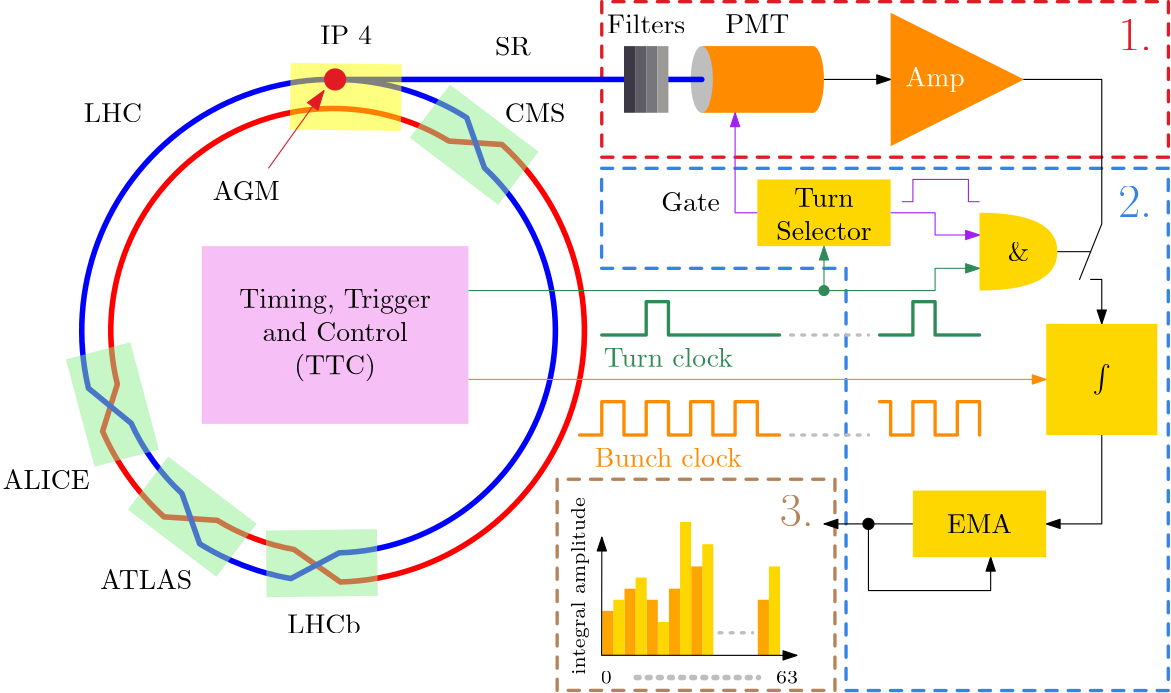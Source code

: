 <?xml version="1.0"?>
<!DOCTYPE ipe SYSTEM "ipe.dtd">
<ipe version="70218" creator="Ipe 7.2.24">
<info created="D:20240316174439" modified="D:20240514153226"/>
<ipestyle name="basic">
<symbol name="arrow/arc(spx)">
<path stroke="sym-stroke" fill="sym-stroke" pen="sym-pen">
0 0 m
-1 0.333 l
-1 -0.333 l
h
</path>
</symbol>
<symbol name="arrow/farc(spx)">
<path stroke="sym-stroke" fill="white" pen="sym-pen">
0 0 m
-1 0.333 l
-1 -0.333 l
h
</path>
</symbol>
<symbol name="arrow/ptarc(spx)">
<path stroke="sym-stroke" fill="sym-stroke" pen="sym-pen">
0 0 m
-1 0.333 l
-0.8 0 l
-1 -0.333 l
h
</path>
</symbol>
<symbol name="arrow/fptarc(spx)">
<path stroke="sym-stroke" fill="white" pen="sym-pen">
0 0 m
-1 0.333 l
-0.8 0 l
-1 -0.333 l
h
</path>
</symbol>
<symbol name="mark/circle(sx)" transformations="translations">
<path fill="sym-stroke">
0.6 0 0 0.6 0 0 e
0.4 0 0 0.4 0 0 e
</path>
</symbol>
<symbol name="mark/disk(sx)" transformations="translations">
<path fill="sym-stroke">
0.6 0 0 0.6 0 0 e
</path>
</symbol>
<symbol name="mark/fdisk(sfx)" transformations="translations">
<group>
<path fill="sym-fill">
0.5 0 0 0.5 0 0 e
</path>
<path fill="sym-stroke" fillrule="eofill">
0.6 0 0 0.6 0 0 e
0.4 0 0 0.4 0 0 e
</path>
</group>
</symbol>
<symbol name="mark/box(sx)" transformations="translations">
<path fill="sym-stroke" fillrule="eofill">
-0.6 -0.6 m
0.6 -0.6 l
0.6 0.6 l
-0.6 0.6 l
h
-0.4 -0.4 m
0.4 -0.4 l
0.4 0.4 l
-0.4 0.4 l
h
</path>
</symbol>
<symbol name="mark/square(sx)" transformations="translations">
<path fill="sym-stroke">
-0.6 -0.6 m
0.6 -0.6 l
0.6 0.6 l
-0.6 0.6 l
h
</path>
</symbol>
<symbol name="mark/fsquare(sfx)" transformations="translations">
<group>
<path fill="sym-fill">
-0.5 -0.5 m
0.5 -0.5 l
0.5 0.5 l
-0.5 0.5 l
h
</path>
<path fill="sym-stroke" fillrule="eofill">
-0.6 -0.6 m
0.6 -0.6 l
0.6 0.6 l
-0.6 0.6 l
h
-0.4 -0.4 m
0.4 -0.4 l
0.4 0.4 l
-0.4 0.4 l
h
</path>
</group>
</symbol>
<symbol name="mark/cross(sx)" transformations="translations">
<group>
<path fill="sym-stroke">
-0.43 -0.57 m
0.57 0.43 l
0.43 0.57 l
-0.57 -0.43 l
h
</path>
<path fill="sym-stroke">
-0.43 0.57 m
0.57 -0.43 l
0.43 -0.57 l
-0.57 0.43 l
h
</path>
</group>
</symbol>
<symbol name="arrow/fnormal(spx)">
<path stroke="sym-stroke" fill="white" pen="sym-pen">
0 0 m
-1 0.333 l
-1 -0.333 l
h
</path>
</symbol>
<symbol name="arrow/pointed(spx)">
<path stroke="sym-stroke" fill="sym-stroke" pen="sym-pen">
0 0 m
-1 0.333 l
-0.8 0 l
-1 -0.333 l
h
</path>
</symbol>
<symbol name="arrow/fpointed(spx)">
<path stroke="sym-stroke" fill="white" pen="sym-pen">
0 0 m
-1 0.333 l
-0.8 0 l
-1 -0.333 l
h
</path>
</symbol>
<symbol name="arrow/linear(spx)">
<path stroke="sym-stroke" pen="sym-pen">
-1 0.333 m
0 0 l
-1 -0.333 l
</path>
</symbol>
<symbol name="arrow/fdouble(spx)">
<path stroke="sym-stroke" fill="white" pen="sym-pen">
0 0 m
-1 0.333 l
-1 -0.333 l
h
-1 0 m
-2 0.333 l
-2 -0.333 l
h
</path>
</symbol>
<symbol name="arrow/double(spx)">
<path stroke="sym-stroke" fill="sym-stroke" pen="sym-pen">
0 0 m
-1 0.333 l
-1 -0.333 l
h
-1 0 m
-2 0.333 l
-2 -0.333 l
h
</path>
</symbol>
<symbol name="arrow/mid-normal(spx)">
<path stroke="sym-stroke" fill="sym-stroke" pen="sym-pen">
0.5 0 m
-0.5 0.333 l
-0.5 -0.333 l
h
</path>
</symbol>
<symbol name="arrow/mid-fnormal(spx)">
<path stroke="sym-stroke" fill="white" pen="sym-pen">
0.5 0 m
-0.5 0.333 l
-0.5 -0.333 l
h
</path>
</symbol>
<symbol name="arrow/mid-pointed(spx)">
<path stroke="sym-stroke" fill="sym-stroke" pen="sym-pen">
0.5 0 m
-0.5 0.333 l
-0.3 0 l
-0.5 -0.333 l
h
</path>
</symbol>
<symbol name="arrow/mid-fpointed(spx)">
<path stroke="sym-stroke" fill="white" pen="sym-pen">
0.5 0 m
-0.5 0.333 l
-0.3 0 l
-0.5 -0.333 l
h
</path>
</symbol>
<symbol name="arrow/mid-double(spx)">
<path stroke="sym-stroke" fill="sym-stroke" pen="sym-pen">
1 0 m
0 0.333 l
0 -0.333 l
h
0 0 m
-1 0.333 l
-1 -0.333 l
h
</path>
</symbol>
<symbol name="arrow/mid-fdouble(spx)">
<path stroke="sym-stroke" fill="white" pen="sym-pen">
1 0 m
0 0.333 l
0 -0.333 l
h
0 0 m
-1 0.333 l
-1 -0.333 l
h
</path>
</symbol>
<anglesize name="22.5 deg" value="22.5"/>
<anglesize name="30 deg" value="30"/>
<anglesize name="45 deg" value="45"/>
<anglesize name="60 deg" value="60"/>
<anglesize name="90 deg" value="90"/>
<arrowsize name="large" value="10"/>
<arrowsize name="small" value="5"/>
<arrowsize name="tiny" value="3"/>
<color name="blue" value="0 0 1"/>
<color name="brown" value="0.647 0.165 0.165"/>
<color name="darkblue" value="0 0 0.545"/>
<color name="darkcyan" value="0 0.545 0.545"/>
<color name="darkgray" value="0.663"/>
<color name="darkgreen" value="0 0.392 0"/>
<color name="darkmagenta" value="0.545 0 0.545"/>
<color name="darkorange" value="1 0.549 0"/>
<color name="darkred" value="0.545 0 0"/>
<color name="gold" value="1 0.843 0"/>
<color name="gray" value="0.745"/>
<color name="green" value="0 1 0"/>
<color name="lightblue" value="0.678 0.847 0.902"/>
<color name="lightcyan" value="0.878 1 1"/>
<color name="lightgray" value="0.827"/>
<color name="lightgreen" value="0.565 0.933 0.565"/>
<color name="lightyellow" value="1 1 0.878"/>
<color name="navy" value="0 0 0.502"/>
<color name="orange" value="1 0.647 0"/>
<color name="pink" value="1 0.753 0.796"/>
<color name="purple" value="0.627 0.125 0.941"/>
<color name="red" value="1 0 0"/>
<color name="seagreen" value="0.18 0.545 0.341"/>
<color name="turquoise" value="0.251 0.878 0.816"/>
<color name="violet" value="0.933 0.51 0.933"/>
<color name="yellow" value="1 1 0"/>
<dashstyle name="dash dot dotted" value="[4 2 1 2 1 2] 0"/>
<dashstyle name="dash dotted" value="[4 2 1 2] 0"/>
<dashstyle name="dashed" value="[4] 0"/>
<dashstyle name="dotted" value="[1 3] 0"/>
<gridsize name="10 pts (~3.5 mm)" value="10"/>
<gridsize name="14 pts (~5 mm)" value="14"/>
<gridsize name="16 pts (~6 mm)" value="16"/>
<gridsize name="20 pts (~7 mm)" value="20"/>
<gridsize name="28 pts (~10 mm)" value="28"/>
<gridsize name="32 pts (~12 mm)" value="32"/>
<gridsize name="4 pts" value="4"/>
<gridsize name="56 pts (~20 mm)" value="56"/>
<gridsize name="8 pts (~3 mm)" value="8"/>
<opacity name="10%" value="0.1"/>
<opacity name="30%" value="0.3"/>
<opacity name="50%" value="0.5"/>
<opacity name="75%" value="0.75"/>
<pen name="fat" value="1.2"/>
<pen name="heavier" value="0.8"/>
<pen name="ultrafat" value="2"/>
<symbolsize name="large" value="5"/>
<symbolsize name="small" value="2"/>
<symbolsize name="tiny" value="1.1"/>
<textsize name="Huge" value="\Huge"/>
<textsize name="LARGE" value="\LARGE"/>
<textsize name="Large" value="\Large"/>
<textsize name="footnote" value="\footnotesize"/>
<textsize name="huge" value="\huge"/>
<textsize name="large" value="\large"/>
<textsize name="script" value="\scriptsize"/>
<textsize name="small" value="\small"/>
<textsize name="tiny" value="\tiny"/>
<textstyle name="center" begin="\begin{center}" end="\end{center}"/>
<textstyle name="item" begin="\begin{itemize}\item{}" end="\end{itemize}"/>
<textstyle name="itemize" begin="\begin{itemize}" end="\end{itemize}"/>
<tiling name="falling" angle="-60" step="4" width="1"/>
<tiling name="rising" angle="30" step="4" width="1"/>
</ipestyle>
<page>
<layer name="alpha"/>
<view layers="alpha" active="alpha"/>
<path layer="alpha" stroke="0.878 0.106 0.141" dash="dashed" pen="fat" cap="1" join="1">
224 824 m
224 768 l
428 768 l
428 824 l
h
</path>
<path matrix="1 0 0 1 -0.0582013 0" stroke="0.208 0.518 0.894" dash="dashed" pen="fat" cap="1" join="1">
224 764 m
428 764 l
428 576 l
312 576 l
312 728 l
224 728 l
224 764 l
</path>
<path matrix="1 0 0 1 -0.0582013 0.0582013" stroke="0.71 0.514 0.353" dash="dashed" pen="fat" cap="1" join="1">
208 652 m
208 576 l
308 576 l
308 652 l
h
</path>
<path matrix="1 0 0 1 8 0" stroke="seagreen" arrow="normal/small">
296 720 m
296 736 l
</path>
<path stroke="black" cap="1" join="1" rarrow="normal/small">
404 708 m
404 724 l
400 724 l
</path>
<path stroke="black" cap="1" join="1">
396 724 m
404 744 l
404 796 l
368 796 l
400 734 m
388 734 l
</path>
<path matrix="1 0 0 1 0 16" stroke="black" arrow="normal/small">
320 620 m
320 596 l
364 596 l
364 608 l
</path>
<path stroke="black" rarrow="normal/small">
384 636 m
404 636 l
404 668 l
</path>
<path matrix="1 0 0 1 24 0" stroke="black" arrow="normal/small">
276 796 m
304 796 l
</path>
<path matrix="1 0 0 1 28 0" fill="darkorange">
4 0 0 12 272 796 e
</path>
<path matrix="1 0 0 1 28 0" fill="darkorange">
272 808 m
232 808 l
232 784 l
272 784 l
</path>
<path matrix="0.333333 0 0 1 169.333 12" fill="gray">
12 0 0 12 272 784 e
</path>
<path stroke="blue" pen="ultrafat" cap="1" join="1">
128 796 m
232 796 l
</path>
<path matrix="0.796981 -0.604004 0.604004 0.796981 -399.981 221.786" stroke="red" pen="ultrafat">
136 624.401 m
120 613.845 l
90.5097 0 0 -90.5097 128 704 83.7736 625.031 a
77.7506 641.751 l
80 0 0 -80 128 704 120 783.599 a
136 794.155 l
90.5097 0 0 -90.5097 128 704 184.754 633.495 a
164.357 632.739 l
80 0 0 -80 128 704 136 624.401 a
h
</path>
<path matrix="0.796981 -0.604004 0.604004 0.796981 -399.923 221.786" stroke="blue" pen="ultrafat">
120 624.401 m
136 613.845 l
90.5097 0 0 90.5097 128 704 169.775 623.708 a
178.025 641.57 l
80 0 0 80 128 704 136 783.599 a
120 794.155 l
90.5097 0 0 90.5097 128 704 70.2819 634.282 a
90.1431 633.524 l
80 0 0 80 128 704 120 624.401 a
h
</path>
<path matrix="0.999908 -0.013539 0.013539 0.999908 6.04311 67.3337" fill="yellow" opacity="50%" stroke-opacity="opaque">
96 736 m
96 712 l
136 712 l
136 736 l
h
</path>
<path matrix="1 0 0 1 24 4" fill="darkorange">
304 816 m
304 768 l
352 792 l
304 816 l
</path>
<path matrix="1.5 0 0 1.33333 -64 -245.333" fill="violet" opacity="50%" stroke-opacity="opaque">
96 736 m
96 688 l
160 688 l
160 736 l
h
</path>
<text matrix="1 0 0 1 16 -12" transformations="translations" pos="112 716" stroke="black" type="minipage" width="87.028" height="19.079" depth="14.13" halign="center" valign="center">\center
Timing, Trigger \\
and Control\\
(TTC)</text>
<path matrix="0.825397 0 0 1 43.9365 -24" stroke="darkorange" arrow="normal/small">
160 712 m
412 712 l
</path>
<text matrix="1 0 0 1 -16 -44" transformations="translations" pos="264 740" stroke="seagreen" type="label" width="46.52" height="6.918" depth="0" halign="center" valign="center">Turn clock</text>
<text matrix="1 0 0 1 -20 -44" transformations="translations" pos="268 704" stroke="darkorange" type="label" width="52.996" height="6.918" depth="0" halign="center" valign="center">Bunch clock</text>
<text matrix="1 0 0 1 32 0" transformations="translations" pos="312 796" stroke="white" type="label" width="21.309" height="6.815" depth="1.93" halign="center" valign="center">Amp</text>
<text matrix="1 0 0 1 40 -8" transformations="translations" pos="240 824" stroke="black" type="label" width="23.108" height="6.808" depth="0" halign="center" valign="center">PMT</text>
<text matrix="1 0 0 1 4 -8" transformations="translations" pos="44 792" stroke="black" type="label" width="20.894" height="6.808" depth="0" halign="center" valign="center">LHC</text>
<text matrix="1 0 0 1 12 0" transformations="translations" pos="120 812" stroke="black" type="label" width="18.68" height="6.808" depth="0" halign="center" valign="center">IP 4</text>
<text matrix="1 0 0 1 -4 8" transformations="translations" pos="204 776" stroke="black" type="label" width="21.863" height="6.808" depth="0" halign="center" valign="center">CMS</text>
<path matrix="1 0 0 1 0 -20" stroke="seagreen" pen="fat" cap="1" join="1">
224 724 m
240 724 l
240 736 l
248 736 l
248 724 l
288 724 l
</path>
<text matrix="1 0 0 1 12 -28" transformations="translations" pos="12 680" stroke="black" type="label" width="31.272" height="6.808" depth="0" halign="center" valign="center">ALICE</text>
<text matrix="1 0 0 1 20 -8" transformations="translations" pos="40 624" stroke="black" type="label" width="33.07" height="6.808" depth="0" halign="center" valign="center">ATLAS</text>
<text matrix="1 0 0 1 8 0" transformations="translations" pos="116 600" stroke="black" type="label" width="26.429" height="6.918" depth="0" halign="center" valign="center">LHCb</text>
<path matrix="1.09091 0 0 0.857143 -69.0909 101.714" fill="gold">
320 768 m
320 740 l
364 740 l
364 768 l
h
</path>
<path stroke="purple" arrow="normal/small">
280 748 m
272 748 l
272 784 l
</path>
<text matrix="1 0 0 1 304 440" transformations="translations" pos="0 307.572" stroke="black" type="minipage" width="36.213" height="11.873" depth="6.89" halign="center" valign="center">\center
Turn\\
Selector</text>
<path stroke="purple" arrow="normal/small">
328 748 m
344 748 l
344 740 l
360 740 l
</path>
<path stroke="seagreen" rarrow="normal/small">
360 728 m
344 728 l
344 720 l
176 720 l
</path>
<path stroke="gray" dash="dotted" pen="fat" cap="1" join="1">
292 704 m
320 704 l
</path>
<path matrix="1 0 0 1 -8 0" stroke="seagreen" pen="fat" cap="1" join="1">
332 704 m
344 704 l
344 716 l
352 716 l
352 704 l
368 704 l
</path>
<path stroke="purple">
332 752 m
336 752 l
336 760 l
356 760 l
356 752 l
360 752 l
</path>
<path matrix="1 0 0 1 -4 0" stroke="darkorange" pen="fat" cap="1" join="1">
328 680 m
332 680 l
332 668 l
340 668 l
340 680 l
348 680 l
348 668 l
356 668 l
356 680 l
364 680 l
364 668 l
</path>
<path stroke="gray" dash="dotted" pen="fat" cap="1" opacity="75%" stroke-opacity="opaque">
292 668 m
320 668 l
</path>
<text matrix="1 0 0 1 20 -16" transformations="translations" pos="236 768" stroke="black" type="label" width="21.101" height="6.808" depth="0" halign="center" valign="center">Gate</text>
<path matrix="0.923077 0 0 0.857143 22.1538 89.1429" fill="gold">
340 652 m
340 624 l
392 624 l
392 652 l
h
</path>
<text matrix="1 0 0 1 4 -4" transformations="translations" pos="356 640" stroke="black" type="label" width="23.385" height="6.808" depth="0" halign="center" valign="center">EMA</text>
<path matrix="1 0 0 1 0 16" stroke="black" arrow="normal/small">
336 620 m
304 620 l
</path>
<path matrix="1 0 0 1 -96 -96" stroke="black" fill="black">
2 0 0 2 416 732 e
</path>
<path matrix="1 0 0 1 -35.8202 -11.3124" fill="gold">
300 600 m
300 640 l
296 640 l
296 600 l
h
</path>
<path matrix="1 0 0 1 -35.8202 -11.3124" fill="orange">
292 600 m
292 632 l
296 632 l
296 600 l
h
</path>
<path matrix="1 0 0 1 -35.8202 -11.3124" fill="gold">
288 600 m
288 648 l
292 648 l
292 600 l
h
</path>
<path matrix="1 0 0 1 -35.8202 -11.3124" fill="orange">
288 600 m
288 624 l
284 624 l
284 600 l
h
</path>
<path matrix="1 0 0 1 -35.8202 -11.3124" fill="gold">
284 600 m
284 612 l
280 612 l
280 600 l
h
</path>
<path matrix="1 0 0 1 -35.8202 -11.3124" fill="orange">
280 600 m
280 620 l
276 620 l
276 600 l
h
</path>
<path matrix="1 0 0 1 -35.8202 -11.3124" fill="gold">
276 600 m
276 628 l
272 628 l
272 600 l
h
</path>
<path matrix="1 0 0 1 -35.8202 -11.3124" fill="orange">
272 600 m
272 624 l
268 624 l
268 600 l
h
</path>
<path matrix="1 0 0 1 -35.8202 -11.3124" fill="gold">
268 600 m
268 620 l
264 620 l
264 600 l
h
</path>
<path matrix="1 0 0 1 -35.8202 -11.3124" fill="orange">
264 600 m
264 616 l
260 616 l
260 600 l
h
</path>
<path matrix="1 0 0 1 48.1643 -11.3124" fill="gold">
240 600 m
240 632 l
236 632 l
236 600 l
h
</path>
<path matrix="1 0 0 1 48.1643 -11.3124" fill="orange">
236 600 m
236 620 l
232 620 l
232 600 l
h
</path>
<text matrix="1 0 0 1 58.6987 -15.2542" transformations="translations" pos="232 596" stroke="black" type="label" width="7.942" height="4.494" depth="0" halign="center" valign="center" size="script">63</text>
<text matrix="1 0 0 1 -6.40773 -15.2542" transformations="translations" pos="232 596" stroke="black" type="label" width="3.971" height="4.494" depth="0" halign="center" valign="center" size="script">0</text>
<path matrix="1 0 0 1 -7.59259 -11.3124" stroke="gray" dash="dotted" pen="ultrafat" cap="1" join="1">
244 592 m
288 592 l
</path>
<path matrix="0.796981 -0.604004 0.604004 0.796981 -351.703 265.545" fill="lightgreen" opacity="50%" stroke-opacity="opaque">
96 736 m
96 712 l
136 712 l
136 736 l
h
</path>
<path matrix="0.258269 -0.966073 0.966073 0.258269 -681.562 604.06" fill="lightgreen" opacity="50%" stroke-opacity="opaque">
96 736 m
96 712 l
136 712 l
136 736 l
h
</path>
<path matrix="0.999922 0.0125276 -0.0125276 0.999922 16.2984 -103.546" fill="lightgreen" opacity="50%" stroke-opacity="opaque">
96 736 m
96 712 l
136 712 l
136 736 l
h
</path>
<path matrix="0.796981 -0.604004 0.604004 0.796981 -453.175 131.652" fill="lightgreen" opacity="50%" stroke-opacity="opaque">
96 736 m
96 712 l
136 712 l
136 736 l
h
</path>
<path matrix="1 0 0 1 -8 0" fill="gold">
368 748 m
396 748
396 734 c
396 720
368 720 c
368 732
368 748 c
h
</path>
<path matrix="1 0 0 1 -112 -12" fill="seagreen">
2 0 0 2 416 732 e
</path>
<path stroke="darkorange" pen="fat" cap="1" join="1" opacity="75%" stroke-opacity="opaque">
216 668 m
224 668 l
224 680 l
232 680 l
232 668 l
240 668 l
240 680 l
248 680 l
248 668 l
256 668 l
256 680 l
264 680 l
264 668 l
272 668 l
272 680 l
280 680 l
280 668 l
280 668 l
288 668 l
288 668 l
</path>
<text matrix="1 0 0 1 12 0" transformations="translations" pos="180 808" stroke="black" type="label" width="12.868" height="6.808" depth="0" halign="center" valign="center">SR</text>
<text matrix="1 0 0 1 -6 -2" transformations="translations" pos="380 736" stroke="black" type="label" width="7.749" height="6.918" depth="0" halign="center" valign="center" style="math">\&amp;</text>
<path matrix="1 0 0 1 16 -108" fill="gold">
368 816 m
368 776 l
408 776 l
408 816 l
h
</path>
<text matrix="0 1 -1 0 800.248 285.704" transformations="rigid" pos="328 584" stroke="black" type="label" width="63.976" height="4.849" depth="1.35" halign="center" valign="center" size="script">integral amplitude</text>
<path matrix="1 0 0 1 30.2617 -11.196" stroke="gray" dash="dotted" pen="fat" cap="1" join="1">
236 608 m
248 608 l
</path>
<text matrix="1 0 0 1 12 -112" transformations="translations" pos="392 800" stroke="black" type="label" width="6.642" height="9.12" depth="1.95" halign="center" valign="center" size="Large" style="math">\int</text>
<text matrix="1 0 0 1 4 -4" transformations="translations" pos="412 816" stroke="0.878 0.106 0.141" type="label" width="12.193" height="11.097" depth="0" halign="center" valign="center" size="LARGE">1.</text>
<text matrix="1 0 0 1 4 -64" transformations="translations" pos="412 816" stroke="0.208 0.518 0.894" type="label" width="12.193" height="11.097" depth="0" halign="center" valign="center" size="LARGE">2.</text>
<text matrix="1 0 0 1 -117.793 -175.312" transformations="translations" pos="412 816" stroke="0.71 0.514 0.353" type="label" width="12.193" height="11.097" depth="0" halign="center" valign="center" size="LARGE">3.</text>
<path matrix="1 0 0 1.5 60 -440" fill="0.239 0.22 0.275">
172 832 m
172 816 l
176 816 l
176 832 l
h
</path>
<path matrix="1 0 0 1.5 60 -440" fill="0.369 0.361 0.392">
176 832 m
176 816 l
180 816 l
180 832 l
h
</path>
<path matrix="1 0 0 1.5 60 -440" fill="0.467 0.463 0.482">
180 832 m
180 816 l
184 816 l
184 832 l
h
</path>
<path stroke="blue" pen="ultrafat" cap="1">
248 796 m
260 796 l
</path>
<path matrix="1 0 0 1.5 60 -440" fill="0.604 0.6 0.588">
184 832 m
184 816 l
188 816 l
188 832 l
h
</path>
<text matrix="1 0 0 1 8 -4" transformations="translations" pos="232 820" stroke="0" type="label" width="28.172" height="6.918" depth="0" halign="center" valign="center">Filters</text>
<path fill="0.878 0.106 0.141">
4 0 0 4 128 796 e
</path>
<text matrix="1 0 0 1 -24 -56" transformations="translations" pos="120 812" stroke="black" type="label" width="24.146" height="6.808" depth="0" halign="center" valign="center">AGM</text>
<path stroke="0.878 0.106 0.141" arrow="normal/normal">
104 764 m
124 792 l
</path>
<path matrix="1 0 0 1 0 0.687613" stroke="black" arrow="normal/small" rarrow="normal/small">
294.267 587.979 m
223.942 588 l
224.03 630.555 l
</path>
</page>
</ipe>

